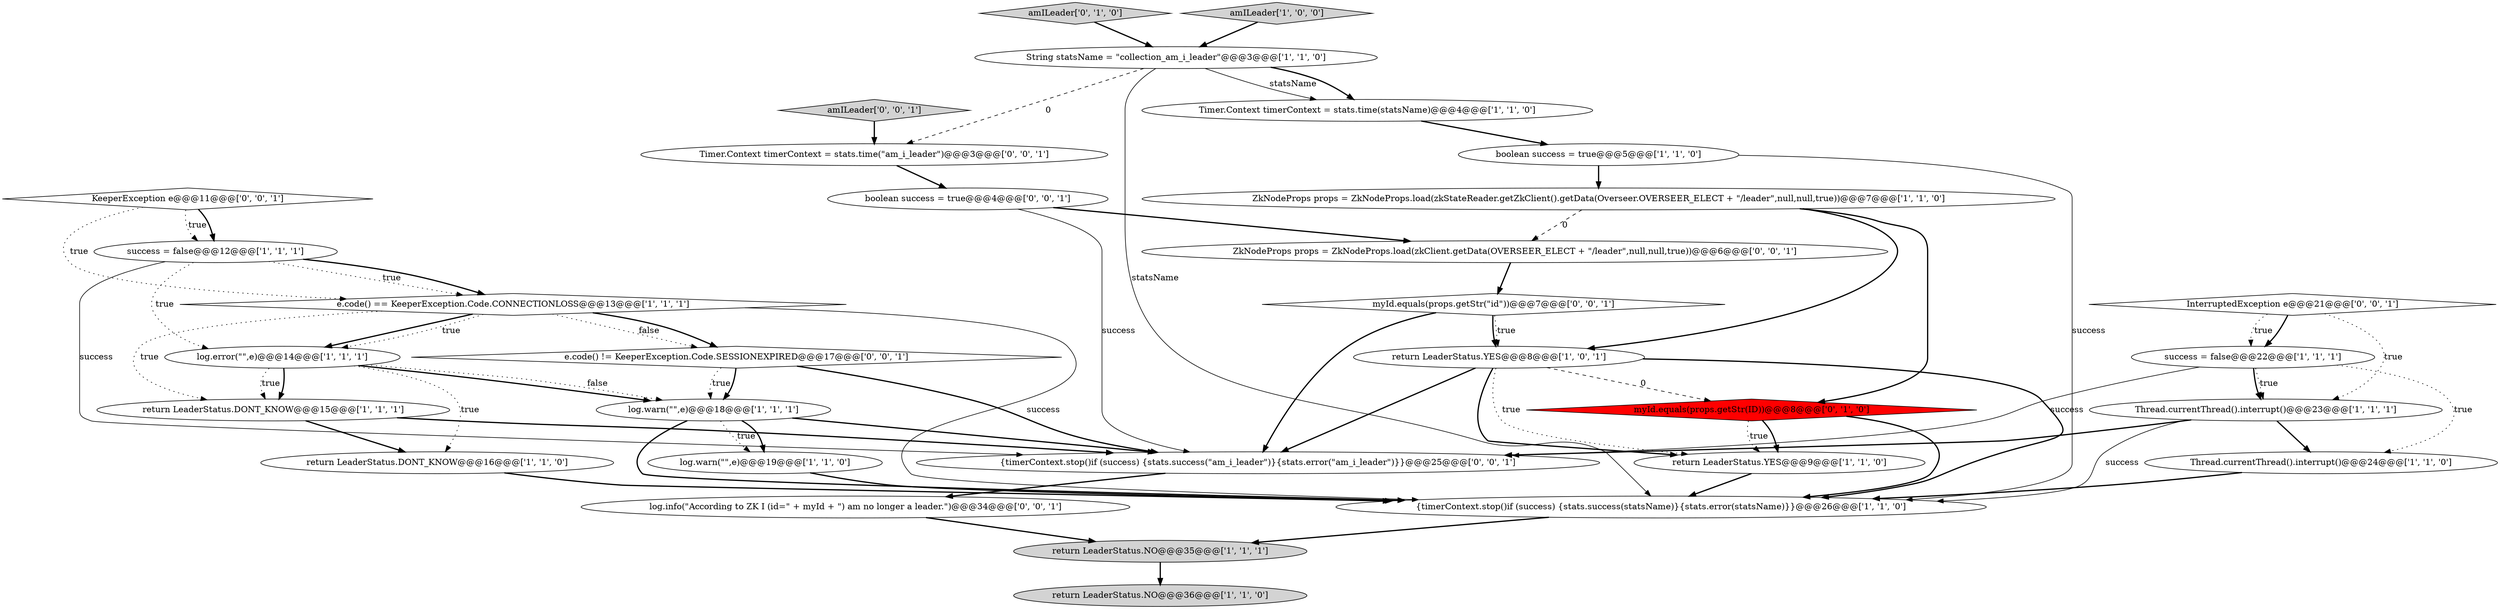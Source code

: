 digraph {
26 [style = filled, label = "myId.equals(props.getStr(\"id\"))@@@7@@@['0', '0', '1']", fillcolor = white, shape = diamond image = "AAA0AAABBB3BBB"];
9 [style = filled, label = "e.code() == KeeperException.Code.CONNECTIONLOSS@@@13@@@['1', '1', '1']", fillcolor = white, shape = diamond image = "AAA0AAABBB1BBB"];
20 [style = filled, label = "myId.equals(props.getStr(ID))@@@8@@@['0', '1', '0']", fillcolor = red, shape = diamond image = "AAA1AAABBB2BBB"];
19 [style = filled, label = "return LeaderStatus.NO@@@35@@@['1', '1', '1']", fillcolor = lightgray, shape = ellipse image = "AAA0AAABBB1BBB"];
5 [style = filled, label = "log.warn(\"\",e)@@@18@@@['1', '1', '1']", fillcolor = white, shape = ellipse image = "AAA0AAABBB1BBB"];
3 [style = filled, label = "return LeaderStatus.NO@@@36@@@['1', '1', '0']", fillcolor = lightgray, shape = ellipse image = "AAA0AAABBB1BBB"];
11 [style = filled, label = "success = false@@@12@@@['1', '1', '1']", fillcolor = white, shape = ellipse image = "AAA0AAABBB1BBB"];
14 [style = filled, label = "ZkNodeProps props = ZkNodeProps.load(zkStateReader.getZkClient().getData(Overseer.OVERSEER_ELECT + \"/leader\",null,null,true))@@@7@@@['1', '1', '0']", fillcolor = white, shape = ellipse image = "AAA0AAABBB1BBB"];
15 [style = filled, label = "return LeaderStatus.YES@@@9@@@['1', '1', '0']", fillcolor = white, shape = ellipse image = "AAA0AAABBB1BBB"];
4 [style = filled, label = "return LeaderStatus.DONT_KNOW@@@15@@@['1', '1', '1']", fillcolor = white, shape = ellipse image = "AAA0AAABBB1BBB"];
30 [style = filled, label = "log.info(\"According to ZK I (id=\" + myId + \") am no longer a leader.\")@@@34@@@['0', '0', '1']", fillcolor = white, shape = ellipse image = "AAA0AAABBB3BBB"];
21 [style = filled, label = "amILeader['0', '1', '0']", fillcolor = lightgray, shape = diamond image = "AAA0AAABBB2BBB"];
29 [style = filled, label = "amILeader['0', '0', '1']", fillcolor = lightgray, shape = diamond image = "AAA0AAABBB3BBB"];
28 [style = filled, label = "InterruptedException e@@@21@@@['0', '0', '1']", fillcolor = white, shape = diamond image = "AAA0AAABBB3BBB"];
27 [style = filled, label = "Timer.Context timerContext = stats.time(\"am_i_leader\")@@@3@@@['0', '0', '1']", fillcolor = white, shape = ellipse image = "AAA0AAABBB3BBB"];
7 [style = filled, label = "log.error(\"\",e)@@@14@@@['1', '1', '1']", fillcolor = white, shape = ellipse image = "AAA0AAABBB1BBB"];
18 [style = filled, label = "success = false@@@22@@@['1', '1', '1']", fillcolor = white, shape = ellipse image = "AAA0AAABBB1BBB"];
1 [style = filled, label = "{timerContext.stop()if (success) {stats.success(statsName)}{stats.error(statsName)}}@@@26@@@['1', '1', '0']", fillcolor = white, shape = ellipse image = "AAA0AAABBB1BBB"];
22 [style = filled, label = "KeeperException e@@@11@@@['0', '0', '1']", fillcolor = white, shape = diamond image = "AAA0AAABBB3BBB"];
17 [style = filled, label = "return LeaderStatus.DONT_KNOW@@@16@@@['1', '1', '0']", fillcolor = white, shape = ellipse image = "AAA0AAABBB1BBB"];
8 [style = filled, label = "Timer.Context timerContext = stats.time(statsName)@@@4@@@['1', '1', '0']", fillcolor = white, shape = ellipse image = "AAA0AAABBB1BBB"];
24 [style = filled, label = "e.code() != KeeperException.Code.SESSIONEXPIRED@@@17@@@['0', '0', '1']", fillcolor = white, shape = diamond image = "AAA0AAABBB3BBB"];
31 [style = filled, label = "{timerContext.stop()if (success) {stats.success(\"am_i_leader\")}{stats.error(\"am_i_leader\")}}@@@25@@@['0', '0', '1']", fillcolor = white, shape = ellipse image = "AAA0AAABBB3BBB"];
13 [style = filled, label = "Thread.currentThread().interrupt()@@@24@@@['1', '1', '0']", fillcolor = white, shape = ellipse image = "AAA0AAABBB1BBB"];
0 [style = filled, label = "log.warn(\"\",e)@@@19@@@['1', '1', '0']", fillcolor = white, shape = ellipse image = "AAA0AAABBB1BBB"];
16 [style = filled, label = "boolean success = true@@@5@@@['1', '1', '0']", fillcolor = white, shape = ellipse image = "AAA0AAABBB1BBB"];
6 [style = filled, label = "Thread.currentThread().interrupt()@@@23@@@['1', '1', '1']", fillcolor = white, shape = ellipse image = "AAA0AAABBB1BBB"];
2 [style = filled, label = "String statsName = \"collection_am_i_leader\"@@@3@@@['1', '1', '0']", fillcolor = white, shape = ellipse image = "AAA0AAABBB1BBB"];
23 [style = filled, label = "boolean success = true@@@4@@@['0', '0', '1']", fillcolor = white, shape = ellipse image = "AAA0AAABBB3BBB"];
12 [style = filled, label = "return LeaderStatus.YES@@@8@@@['1', '0', '1']", fillcolor = white, shape = ellipse image = "AAA0AAABBB1BBB"];
25 [style = filled, label = "ZkNodeProps props = ZkNodeProps.load(zkClient.getData(OVERSEER_ELECT + \"/leader\",null,null,true))@@@6@@@['0', '0', '1']", fillcolor = white, shape = ellipse image = "AAA0AAABBB3BBB"];
10 [style = filled, label = "amILeader['1', '0', '0']", fillcolor = lightgray, shape = diamond image = "AAA0AAABBB1BBB"];
11->7 [style = dotted, label="true"];
8->16 [style = bold, label=""];
9->24 [style = dotted, label="false"];
23->25 [style = bold, label=""];
16->1 [style = solid, label="success"];
28->18 [style = bold, label=""];
12->20 [style = dashed, label="0"];
4->17 [style = bold, label=""];
17->1 [style = bold, label=""];
2->8 [style = solid, label="statsName"];
14->25 [style = dashed, label="0"];
12->15 [style = bold, label=""];
23->31 [style = solid, label="success"];
6->1 [style = solid, label="success"];
12->15 [style = dotted, label="true"];
26->12 [style = dotted, label="true"];
2->27 [style = dashed, label="0"];
22->11 [style = dotted, label="true"];
11->9 [style = dotted, label="true"];
24->5 [style = dotted, label="true"];
5->0 [style = dotted, label="true"];
7->4 [style = bold, label=""];
20->1 [style = bold, label=""];
9->7 [style = bold, label=""];
11->9 [style = bold, label=""];
12->1 [style = bold, label=""];
13->1 [style = bold, label=""];
2->1 [style = solid, label="statsName"];
24->5 [style = bold, label=""];
21->2 [style = bold, label=""];
18->6 [style = dotted, label="true"];
28->6 [style = dotted, label="true"];
4->31 [style = bold, label=""];
5->1 [style = bold, label=""];
9->1 [style = solid, label="success"];
26->12 [style = bold, label=""];
7->5 [style = bold, label=""];
26->31 [style = bold, label=""];
30->19 [style = bold, label=""];
29->27 [style = bold, label=""];
6->31 [style = bold, label=""];
5->31 [style = bold, label=""];
5->0 [style = bold, label=""];
24->31 [style = bold, label=""];
18->6 [style = bold, label=""];
0->1 [style = bold, label=""];
6->13 [style = bold, label=""];
14->12 [style = bold, label=""];
28->18 [style = dotted, label="true"];
25->26 [style = bold, label=""];
14->20 [style = bold, label=""];
31->30 [style = bold, label=""];
7->4 [style = dotted, label="true"];
9->4 [style = dotted, label="true"];
16->14 [style = bold, label=""];
10->2 [style = bold, label=""];
27->23 [style = bold, label=""];
18->31 [style = solid, label="success"];
22->9 [style = dotted, label="true"];
1->19 [style = bold, label=""];
7->5 [style = dotted, label="false"];
7->17 [style = dotted, label="true"];
9->7 [style = dotted, label="true"];
20->15 [style = bold, label=""];
19->3 [style = bold, label=""];
22->11 [style = bold, label=""];
12->31 [style = bold, label=""];
9->24 [style = bold, label=""];
20->15 [style = dotted, label="true"];
2->8 [style = bold, label=""];
11->31 [style = solid, label="success"];
18->13 [style = dotted, label="true"];
15->1 [style = bold, label=""];
}

